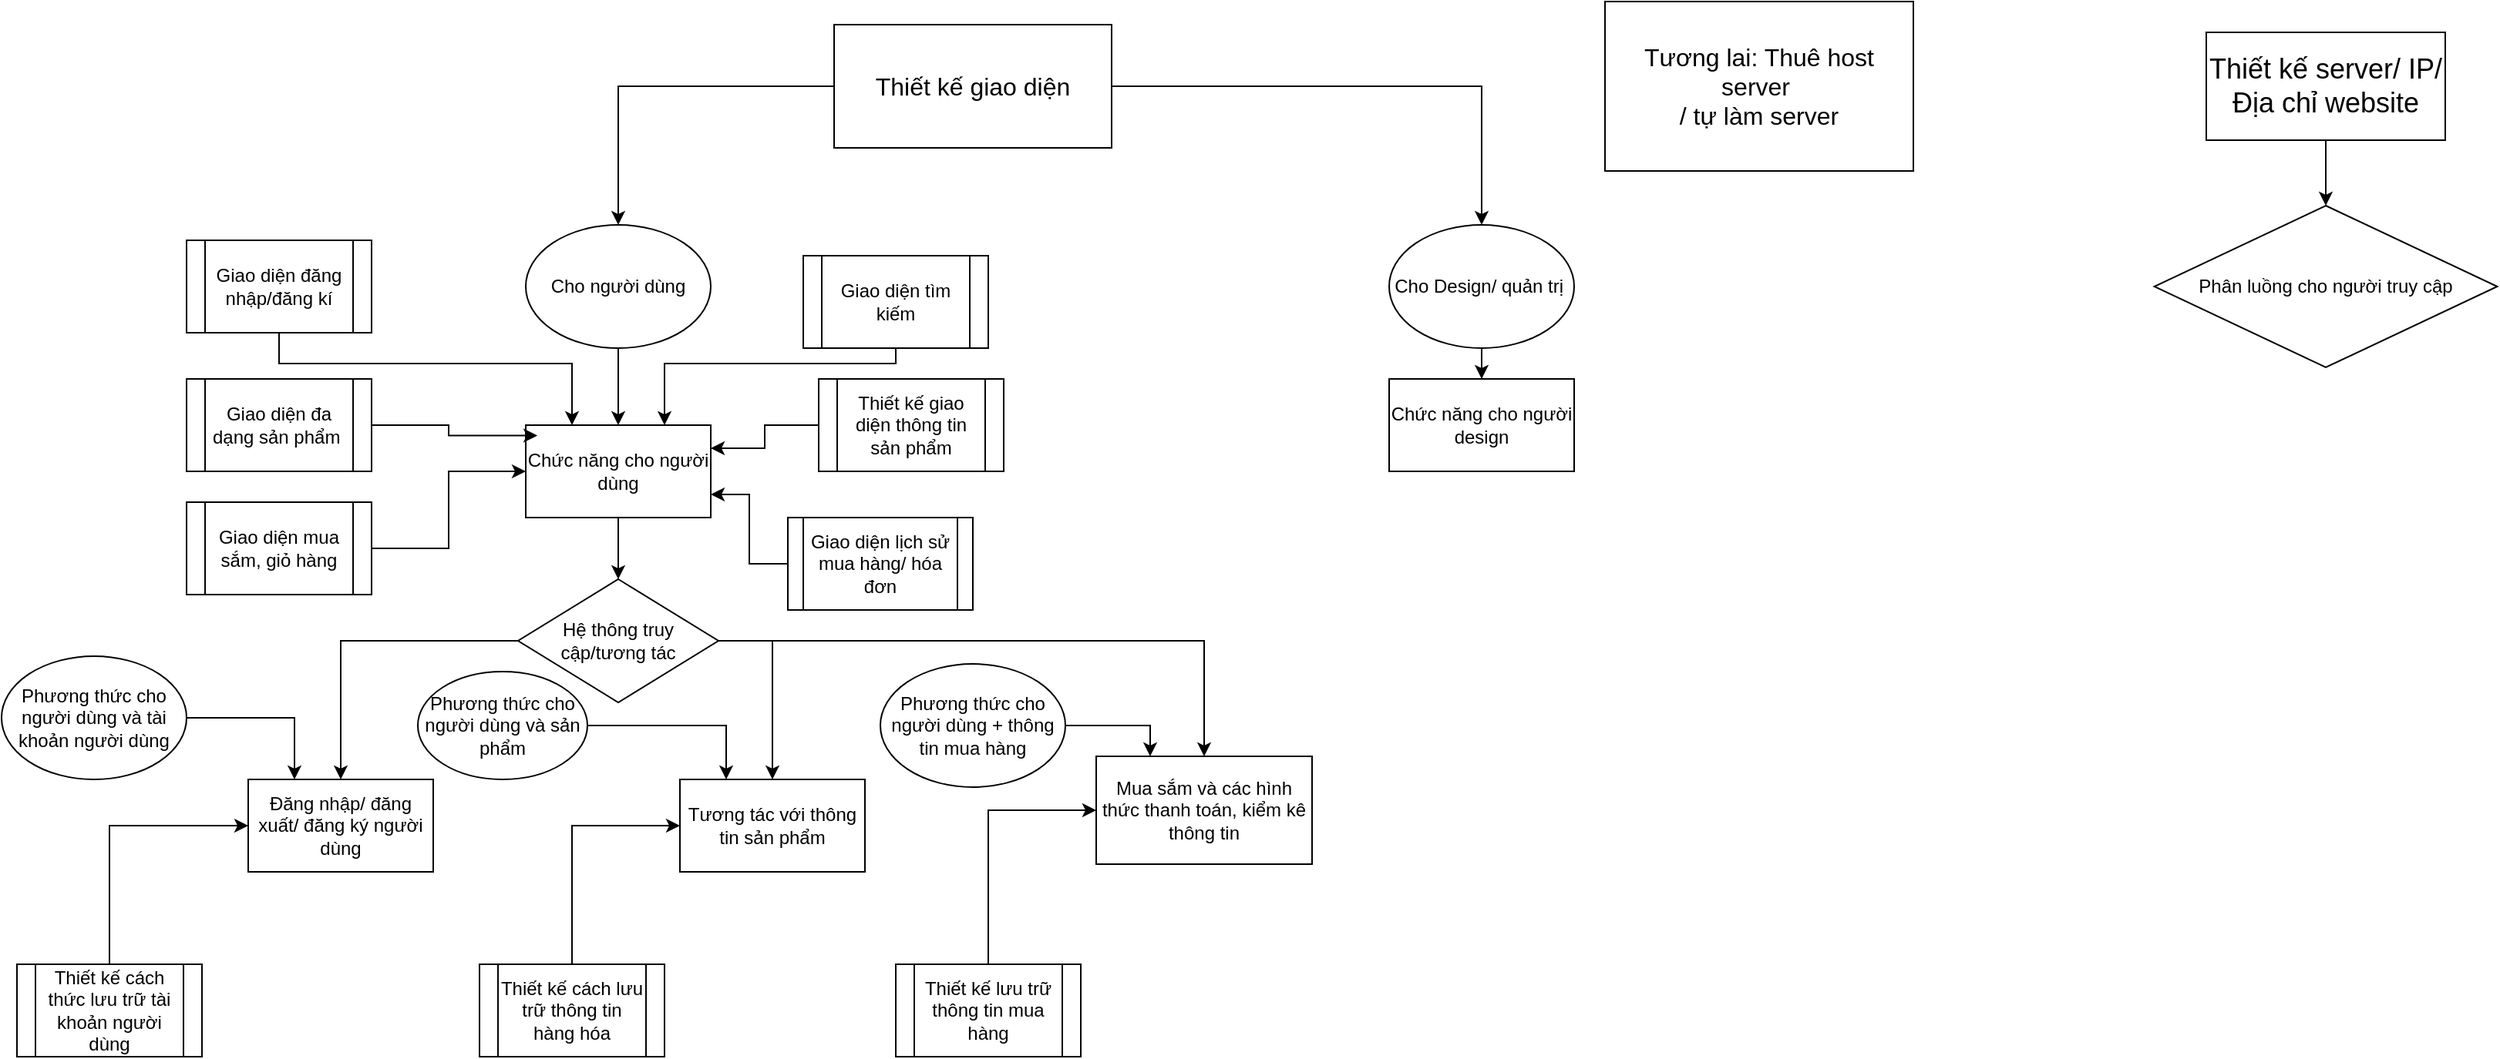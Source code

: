<mxfile version="28.1.2">
  <diagram name="Page-1" id="KKB2NjsQwszF3fX2GeY4">
    <mxGraphModel dx="1892" dy="527" grid="1" gridSize="10" guides="1" tooltips="1" connect="1" arrows="1" fold="1" page="1" pageScale="1" pageWidth="850" pageHeight="1100" math="0" shadow="0">
      <root>
        <mxCell id="0" />
        <mxCell id="1" parent="0" />
        <mxCell id="L2sxX1Pkix7zHzLcpsBF-4" style="edgeStyle=orthogonalEdgeStyle;rounded=0;orthogonalLoop=1;jettySize=auto;html=1;" edge="1" parent="1" source="L2sxX1Pkix7zHzLcpsBF-1" target="L2sxX1Pkix7zHzLcpsBF-2">
          <mxGeometry relative="1" as="geometry" />
        </mxCell>
        <mxCell id="L2sxX1Pkix7zHzLcpsBF-5" style="edgeStyle=orthogonalEdgeStyle;rounded=0;orthogonalLoop=1;jettySize=auto;html=1;entryX=0.5;entryY=0;entryDx=0;entryDy=0;" edge="1" parent="1" source="L2sxX1Pkix7zHzLcpsBF-1" target="L2sxX1Pkix7zHzLcpsBF-3">
          <mxGeometry relative="1" as="geometry">
            <Array as="points">
              <mxPoint x="710" y="80" />
              <mxPoint x="710" y="170" />
            </Array>
          </mxGeometry>
        </mxCell>
        <mxCell id="L2sxX1Pkix7zHzLcpsBF-1" value="&lt;font size=&quot;3&quot;&gt;Thiết kế giao diện&lt;/font&gt;" style="rounded=0;whiteSpace=wrap;html=1;" vertex="1" parent="1">
          <mxGeometry x="290" y="40" width="180" height="80" as="geometry" />
        </mxCell>
        <mxCell id="L2sxX1Pkix7zHzLcpsBF-8" style="edgeStyle=orthogonalEdgeStyle;rounded=0;orthogonalLoop=1;jettySize=auto;html=1;" edge="1" parent="1" source="L2sxX1Pkix7zHzLcpsBF-2" target="L2sxX1Pkix7zHzLcpsBF-6">
          <mxGeometry relative="1" as="geometry" />
        </mxCell>
        <mxCell id="L2sxX1Pkix7zHzLcpsBF-2" value="Cho người dùng" style="ellipse;whiteSpace=wrap;html=1;" vertex="1" parent="1">
          <mxGeometry x="90" y="170" width="120" height="80" as="geometry" />
        </mxCell>
        <mxCell id="L2sxX1Pkix7zHzLcpsBF-9" style="edgeStyle=orthogonalEdgeStyle;rounded=0;orthogonalLoop=1;jettySize=auto;html=1;" edge="1" parent="1" source="L2sxX1Pkix7zHzLcpsBF-3" target="L2sxX1Pkix7zHzLcpsBF-7">
          <mxGeometry relative="1" as="geometry" />
        </mxCell>
        <mxCell id="L2sxX1Pkix7zHzLcpsBF-3" value="Cho Design/ quản trị&amp;nbsp;" style="ellipse;whiteSpace=wrap;html=1;" vertex="1" parent="1">
          <mxGeometry x="650" y="170" width="120" height="80" as="geometry" />
        </mxCell>
        <mxCell id="L2sxX1Pkix7zHzLcpsBF-11" style="edgeStyle=orthogonalEdgeStyle;rounded=0;orthogonalLoop=1;jettySize=auto;html=1;" edge="1" parent="1" source="L2sxX1Pkix7zHzLcpsBF-6" target="L2sxX1Pkix7zHzLcpsBF-10">
          <mxGeometry relative="1" as="geometry" />
        </mxCell>
        <mxCell id="L2sxX1Pkix7zHzLcpsBF-6" value="Chức năng cho người dùng" style="rounded=0;whiteSpace=wrap;html=1;" vertex="1" parent="1">
          <mxGeometry x="90" y="300" width="120" height="60" as="geometry" />
        </mxCell>
        <mxCell id="L2sxX1Pkix7zHzLcpsBF-7" value="Chức năng cho người design" style="rounded=0;whiteSpace=wrap;html=1;" vertex="1" parent="1">
          <mxGeometry x="650" y="270" width="120" height="60" as="geometry" />
        </mxCell>
        <mxCell id="L2sxX1Pkix7zHzLcpsBF-13" style="edgeStyle=orthogonalEdgeStyle;rounded=0;orthogonalLoop=1;jettySize=auto;html=1;entryX=0.5;entryY=0;entryDx=0;entryDy=0;" edge="1" parent="1" source="L2sxX1Pkix7zHzLcpsBF-10" target="L2sxX1Pkix7zHzLcpsBF-12">
          <mxGeometry relative="1" as="geometry" />
        </mxCell>
        <mxCell id="L2sxX1Pkix7zHzLcpsBF-15" style="edgeStyle=orthogonalEdgeStyle;rounded=0;orthogonalLoop=1;jettySize=auto;html=1;" edge="1" parent="1" source="L2sxX1Pkix7zHzLcpsBF-10" target="L2sxX1Pkix7zHzLcpsBF-14">
          <mxGeometry relative="1" as="geometry">
            <Array as="points">
              <mxPoint x="250" y="440" />
            </Array>
          </mxGeometry>
        </mxCell>
        <mxCell id="L2sxX1Pkix7zHzLcpsBF-17" style="edgeStyle=orthogonalEdgeStyle;rounded=0;orthogonalLoop=1;jettySize=auto;html=1;entryX=0.5;entryY=0;entryDx=0;entryDy=0;" edge="1" parent="1" source="L2sxX1Pkix7zHzLcpsBF-10" target="L2sxX1Pkix7zHzLcpsBF-16">
          <mxGeometry relative="1" as="geometry" />
        </mxCell>
        <mxCell id="L2sxX1Pkix7zHzLcpsBF-10" value="Hệ thông truy cập/tương tác" style="rhombus;whiteSpace=wrap;html=1;" vertex="1" parent="1">
          <mxGeometry x="85" y="400" width="130" height="80" as="geometry" />
        </mxCell>
        <mxCell id="L2sxX1Pkix7zHzLcpsBF-12" value="Đăng nhập/ đăng xuất/ đăng ký người dùng" style="rounded=0;whiteSpace=wrap;html=1;" vertex="1" parent="1">
          <mxGeometry x="-90" y="530" width="120" height="60" as="geometry" />
        </mxCell>
        <mxCell id="L2sxX1Pkix7zHzLcpsBF-14" value="Tương tác với thông tin sản phẩm" style="rounded=0;whiteSpace=wrap;html=1;" vertex="1" parent="1">
          <mxGeometry x="190" y="530" width="120" height="60" as="geometry" />
        </mxCell>
        <mxCell id="L2sxX1Pkix7zHzLcpsBF-16" value="Mua sắm và các hình thức thanh toán, kiểm kê thông tin" style="rounded=0;whiteSpace=wrap;html=1;" vertex="1" parent="1">
          <mxGeometry x="460" y="515" width="140" height="70" as="geometry" />
        </mxCell>
        <mxCell id="L2sxX1Pkix7zHzLcpsBF-19" style="edgeStyle=orthogonalEdgeStyle;rounded=0;orthogonalLoop=1;jettySize=auto;html=1;entryX=0;entryY=0.5;entryDx=0;entryDy=0;" edge="1" parent="1" source="L2sxX1Pkix7zHzLcpsBF-18" target="L2sxX1Pkix7zHzLcpsBF-12">
          <mxGeometry relative="1" as="geometry">
            <Array as="points">
              <mxPoint x="-180" y="560" />
            </Array>
          </mxGeometry>
        </mxCell>
        <mxCell id="L2sxX1Pkix7zHzLcpsBF-18" value="Thiết kế cách thức lưu trữ tài khoản người dùng" style="shape=process;whiteSpace=wrap;html=1;backgroundOutline=1;" vertex="1" parent="1">
          <mxGeometry x="-240" y="650" width="120" height="60" as="geometry" />
        </mxCell>
        <mxCell id="L2sxX1Pkix7zHzLcpsBF-21" style="edgeStyle=orthogonalEdgeStyle;rounded=0;orthogonalLoop=1;jettySize=auto;html=1;entryX=0;entryY=0.5;entryDx=0;entryDy=0;" edge="1" parent="1" source="L2sxX1Pkix7zHzLcpsBF-20" target="L2sxX1Pkix7zHzLcpsBF-14">
          <mxGeometry relative="1" as="geometry">
            <Array as="points">
              <mxPoint x="120" y="560" />
            </Array>
          </mxGeometry>
        </mxCell>
        <mxCell id="L2sxX1Pkix7zHzLcpsBF-20" value="Thiết kế cách lưu trữ thông tin hàng hóa" style="shape=process;whiteSpace=wrap;html=1;backgroundOutline=1;" vertex="1" parent="1">
          <mxGeometry x="60" y="650" width="120" height="60" as="geometry" />
        </mxCell>
        <mxCell id="L2sxX1Pkix7zHzLcpsBF-23" style="edgeStyle=orthogonalEdgeStyle;rounded=0;orthogonalLoop=1;jettySize=auto;html=1;entryX=0;entryY=0.5;entryDx=0;entryDy=0;" edge="1" parent="1" source="L2sxX1Pkix7zHzLcpsBF-22" target="L2sxX1Pkix7zHzLcpsBF-16">
          <mxGeometry relative="1" as="geometry">
            <Array as="points">
              <mxPoint x="390" y="550" />
            </Array>
          </mxGeometry>
        </mxCell>
        <mxCell id="L2sxX1Pkix7zHzLcpsBF-22" value="Thiết kế lưu trữ thông tin mua hàng" style="shape=process;whiteSpace=wrap;html=1;backgroundOutline=1;" vertex="1" parent="1">
          <mxGeometry x="330" y="650" width="120" height="60" as="geometry" />
        </mxCell>
        <mxCell id="L2sxX1Pkix7zHzLcpsBF-25" style="edgeStyle=orthogonalEdgeStyle;rounded=0;orthogonalLoop=1;jettySize=auto;html=1;entryX=0.25;entryY=0;entryDx=0;entryDy=0;" edge="1" parent="1" source="L2sxX1Pkix7zHzLcpsBF-24" target="L2sxX1Pkix7zHzLcpsBF-12">
          <mxGeometry relative="1" as="geometry" />
        </mxCell>
        <mxCell id="L2sxX1Pkix7zHzLcpsBF-24" value="Phương thức cho người dùng và tài khoản người dùng" style="ellipse;whiteSpace=wrap;html=1;" vertex="1" parent="1">
          <mxGeometry x="-250" y="450" width="120" height="80" as="geometry" />
        </mxCell>
        <mxCell id="L2sxX1Pkix7zHzLcpsBF-27" style="edgeStyle=orthogonalEdgeStyle;rounded=0;orthogonalLoop=1;jettySize=auto;html=1;entryX=0.25;entryY=0;entryDx=0;entryDy=0;" edge="1" parent="1" source="L2sxX1Pkix7zHzLcpsBF-26" target="L2sxX1Pkix7zHzLcpsBF-14">
          <mxGeometry relative="1" as="geometry" />
        </mxCell>
        <mxCell id="L2sxX1Pkix7zHzLcpsBF-26" value="Phương thức cho người dùng và sản phẩm" style="ellipse;whiteSpace=wrap;html=1;" vertex="1" parent="1">
          <mxGeometry x="20" y="460" width="110" height="70" as="geometry" />
        </mxCell>
        <mxCell id="L2sxX1Pkix7zHzLcpsBF-29" style="edgeStyle=orthogonalEdgeStyle;rounded=0;orthogonalLoop=1;jettySize=auto;html=1;entryX=0.25;entryY=0;entryDx=0;entryDy=0;" edge="1" parent="1" source="L2sxX1Pkix7zHzLcpsBF-28" target="L2sxX1Pkix7zHzLcpsBF-16">
          <mxGeometry relative="1" as="geometry" />
        </mxCell>
        <mxCell id="L2sxX1Pkix7zHzLcpsBF-28" value="Phương thức cho người dùng + thông tin mua hàng" style="ellipse;whiteSpace=wrap;html=1;" vertex="1" parent="1">
          <mxGeometry x="320" y="455" width="120" height="80" as="geometry" />
        </mxCell>
        <mxCell id="L2sxX1Pkix7zHzLcpsBF-33" style="edgeStyle=orthogonalEdgeStyle;rounded=0;orthogonalLoop=1;jettySize=auto;html=1;entryX=0.25;entryY=0;entryDx=0;entryDy=0;" edge="1" parent="1" source="L2sxX1Pkix7zHzLcpsBF-30" target="L2sxX1Pkix7zHzLcpsBF-6">
          <mxGeometry relative="1" as="geometry">
            <Array as="points">
              <mxPoint x="-70" y="260" />
              <mxPoint x="120" y="260" />
            </Array>
          </mxGeometry>
        </mxCell>
        <mxCell id="L2sxX1Pkix7zHzLcpsBF-30" value="Giao diện đăng nhập/đăng kí" style="shape=process;whiteSpace=wrap;html=1;backgroundOutline=1;" vertex="1" parent="1">
          <mxGeometry x="-130" y="180" width="120" height="60" as="geometry" />
        </mxCell>
        <mxCell id="L2sxX1Pkix7zHzLcpsBF-31" value="Giao diện đa dạng sản phẩm&amp;nbsp;" style="shape=process;whiteSpace=wrap;html=1;backgroundOutline=1;" vertex="1" parent="1">
          <mxGeometry x="-130" y="270" width="120" height="60" as="geometry" />
        </mxCell>
        <mxCell id="L2sxX1Pkix7zHzLcpsBF-35" style="edgeStyle=orthogonalEdgeStyle;rounded=0;orthogonalLoop=1;jettySize=auto;html=1;entryX=0;entryY=0.5;entryDx=0;entryDy=0;" edge="1" parent="1" source="L2sxX1Pkix7zHzLcpsBF-32" target="L2sxX1Pkix7zHzLcpsBF-6">
          <mxGeometry relative="1" as="geometry" />
        </mxCell>
        <mxCell id="L2sxX1Pkix7zHzLcpsBF-32" value="Giao diện mua sắm, giỏ hàng" style="shape=process;whiteSpace=wrap;html=1;backgroundOutline=1;" vertex="1" parent="1">
          <mxGeometry x="-130" y="350" width="120" height="60" as="geometry" />
        </mxCell>
        <mxCell id="L2sxX1Pkix7zHzLcpsBF-34" style="edgeStyle=orthogonalEdgeStyle;rounded=0;orthogonalLoop=1;jettySize=auto;html=1;entryX=0.063;entryY=0.113;entryDx=0;entryDy=0;entryPerimeter=0;" edge="1" parent="1" source="L2sxX1Pkix7zHzLcpsBF-31" target="L2sxX1Pkix7zHzLcpsBF-6">
          <mxGeometry relative="1" as="geometry" />
        </mxCell>
        <mxCell id="L2sxX1Pkix7zHzLcpsBF-37" style="edgeStyle=orthogonalEdgeStyle;rounded=0;orthogonalLoop=1;jettySize=auto;html=1;entryX=0.75;entryY=0;entryDx=0;entryDy=0;" edge="1" parent="1" source="L2sxX1Pkix7zHzLcpsBF-36" target="L2sxX1Pkix7zHzLcpsBF-6">
          <mxGeometry relative="1" as="geometry">
            <Array as="points">
              <mxPoint x="330" y="260" />
              <mxPoint x="180" y="260" />
            </Array>
          </mxGeometry>
        </mxCell>
        <mxCell id="L2sxX1Pkix7zHzLcpsBF-36" value="Giao diện tìm kiếm" style="shape=process;whiteSpace=wrap;html=1;backgroundOutline=1;" vertex="1" parent="1">
          <mxGeometry x="270" y="190" width="120" height="60" as="geometry" />
        </mxCell>
        <mxCell id="L2sxX1Pkix7zHzLcpsBF-40" style="edgeStyle=orthogonalEdgeStyle;rounded=0;orthogonalLoop=1;jettySize=auto;html=1;entryX=1;entryY=0.25;entryDx=0;entryDy=0;" edge="1" parent="1" source="L2sxX1Pkix7zHzLcpsBF-38" target="L2sxX1Pkix7zHzLcpsBF-6">
          <mxGeometry relative="1" as="geometry" />
        </mxCell>
        <mxCell id="L2sxX1Pkix7zHzLcpsBF-38" value="Thiết kế giao diện thông tin sản phẩm" style="shape=process;whiteSpace=wrap;html=1;backgroundOutline=1;" vertex="1" parent="1">
          <mxGeometry x="280" y="270" width="120" height="60" as="geometry" />
        </mxCell>
        <mxCell id="L2sxX1Pkix7zHzLcpsBF-42" style="edgeStyle=orthogonalEdgeStyle;rounded=0;orthogonalLoop=1;jettySize=auto;html=1;entryX=1;entryY=0.75;entryDx=0;entryDy=0;" edge="1" parent="1" source="L2sxX1Pkix7zHzLcpsBF-39" target="L2sxX1Pkix7zHzLcpsBF-6">
          <mxGeometry relative="1" as="geometry" />
        </mxCell>
        <mxCell id="L2sxX1Pkix7zHzLcpsBF-39" value="Giao diện lịch sử mua hàng/ hóa đơn" style="shape=process;whiteSpace=wrap;html=1;backgroundOutline=1;size=0.083;" vertex="1" parent="1">
          <mxGeometry x="260" y="360" width="120" height="60" as="geometry" />
        </mxCell>
        <mxCell id="L2sxX1Pkix7zHzLcpsBF-41" value="&lt;font size=&quot;3&quot;&gt;Tương lai: Thuê host server&amp;nbsp;&lt;br&gt;/ tự làm server&lt;/font&gt;" style="rounded=0;whiteSpace=wrap;html=1;" vertex="1" parent="1">
          <mxGeometry x="790" y="25" width="200" height="110" as="geometry" />
        </mxCell>
        <mxCell id="L2sxX1Pkix7zHzLcpsBF-45" style="edgeStyle=orthogonalEdgeStyle;rounded=0;orthogonalLoop=1;jettySize=auto;html=1;entryX=0.5;entryY=0;entryDx=0;entryDy=0;" edge="1" parent="1" source="L2sxX1Pkix7zHzLcpsBF-43" target="L2sxX1Pkix7zHzLcpsBF-44">
          <mxGeometry relative="1" as="geometry" />
        </mxCell>
        <mxCell id="L2sxX1Pkix7zHzLcpsBF-43" value="&lt;font style=&quot;font-size: 18px;&quot;&gt;Thiết kế server/ IP/ Địa chỉ website&lt;/font&gt;" style="rounded=0;whiteSpace=wrap;html=1;" vertex="1" parent="1">
          <mxGeometry x="1180" y="45" width="155" height="70" as="geometry" />
        </mxCell>
        <mxCell id="L2sxX1Pkix7zHzLcpsBF-44" value="Phân luồng cho người truy cập" style="rhombus;whiteSpace=wrap;html=1;" vertex="1" parent="1">
          <mxGeometry x="1146.25" y="157.5" width="222.5" height="105" as="geometry" />
        </mxCell>
      </root>
    </mxGraphModel>
  </diagram>
</mxfile>
